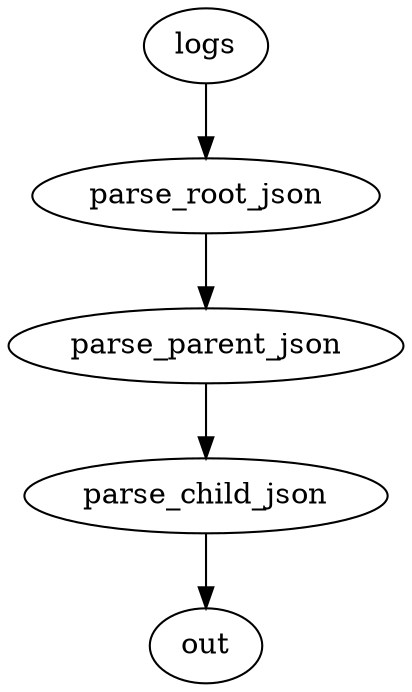 # JSON Configuration Example
# ------------------------------------------------------------------------------
# A simple example that parses incoming data as JSON. This example also
# demonstrated wrapped JSON, showing that you can chain parsers.

digraph {
  data_dir = "/var/lib/vector"

  subgraph sources {
    # Ingest data
    # Example: {"message": "{\"parent\": \"{\\\"child\\\": \\\"value2\\\"}\"}"}
    # Docs: https://vector.dev/docs/reference/sources/file
    logs [
      type = "file"
      include = "/var/log/*.log"
      ignore_older = 86400 # 1 day
    ]
  }

  subgraph transforms {
    # Parse the data as JSON
    # Docs: https://vector.dev/docs/reference/transforms/json_parser
    parse_root_json [
      type = "json_parser"
      field = "message" # default
    ]

    parse_parent_json [
      type = "json_parser"
      field = "parent"
    ]

    parse_child_json [
      type = "json_parser"
      field = "child"
    ]
  }

  subgraph sinks {
    # Print the data to STDOUT for inspection
    # Docs: https://vector.dev/docs/reference/sinks/console
    out [
      inputs = "parse_child_json"
      type = "console"
      encoding = "json"
    ]
  }

  # Set up the data flow
  logs -> parse_root_json -> parse_parent_json -> parse_child_json -> out
}
